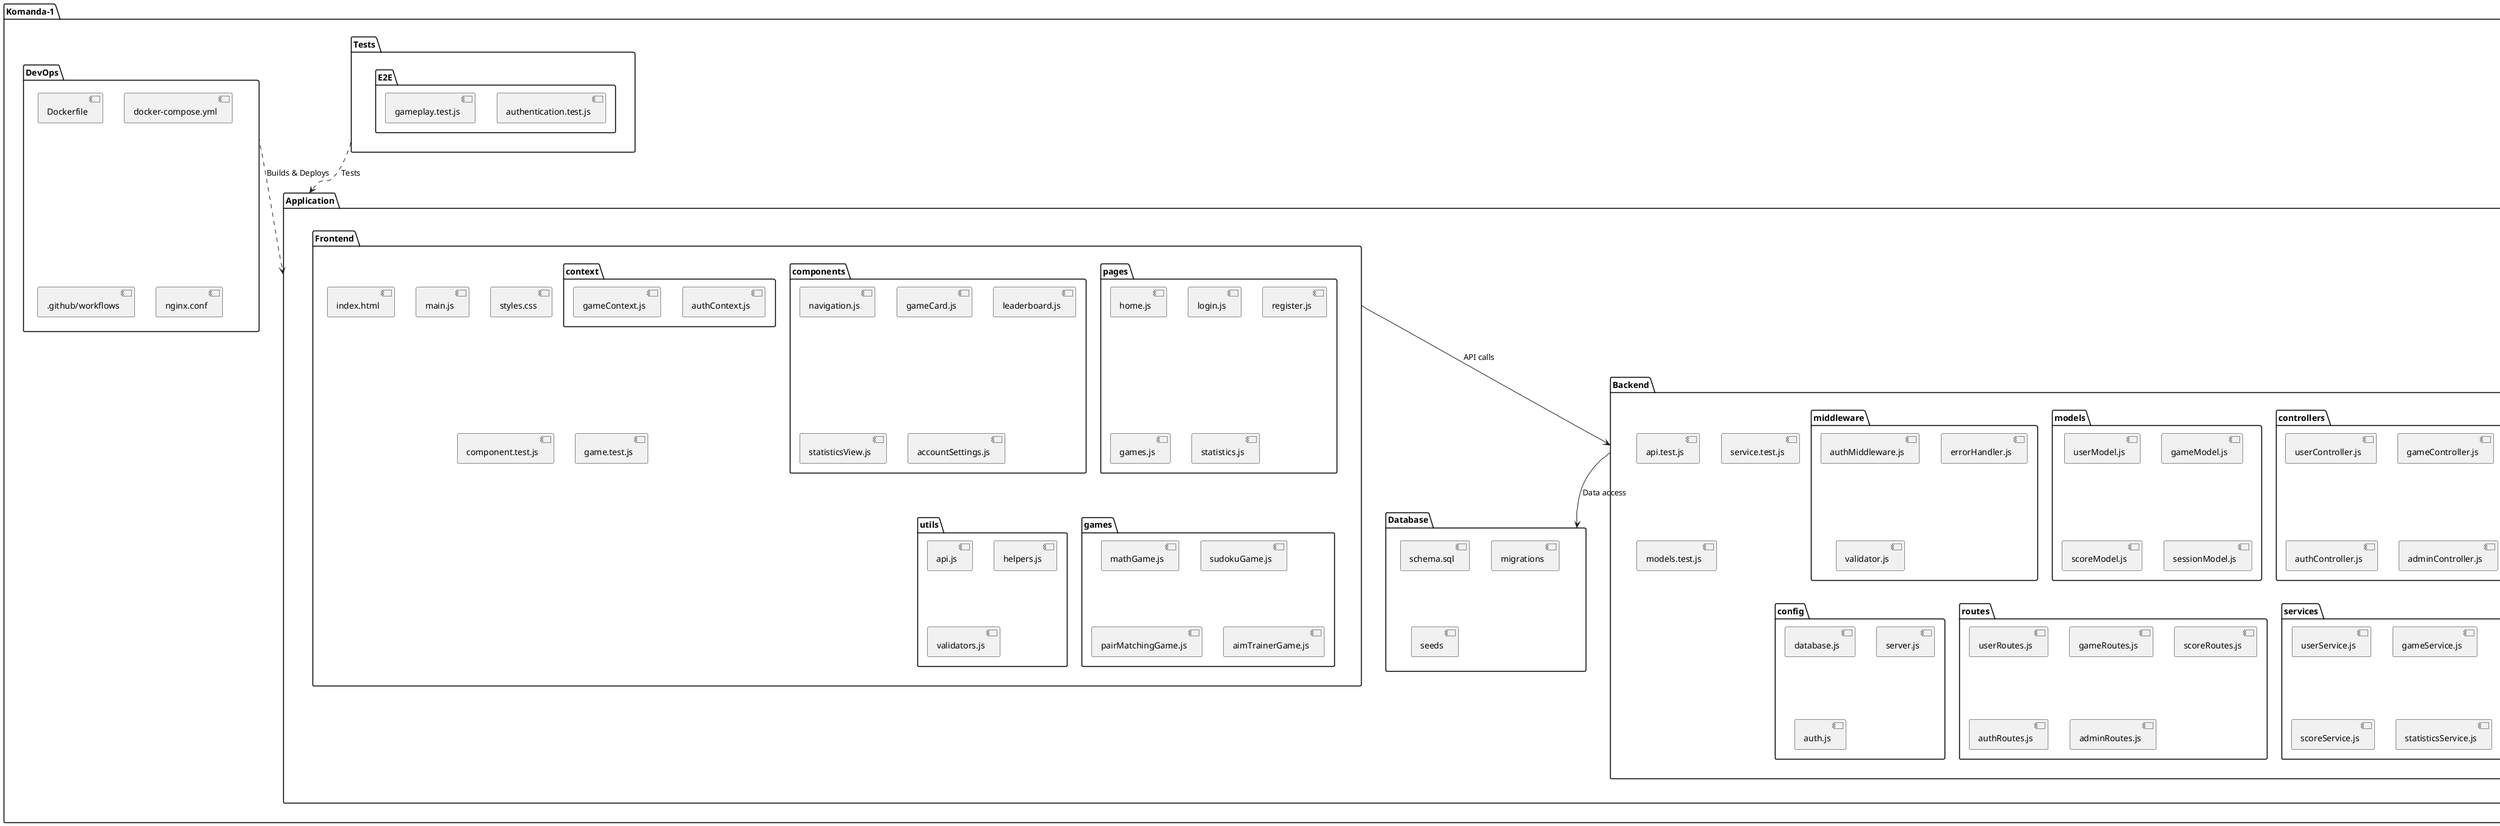 @startuml Package Diagram - Repository Structure

package "Komanda-1" as Root {
  package "Application" {
    package "Frontend" {
      [index.html]
      [main.js]
      [styles.css]
      
      package "pages" {
        [home.js]
        [login.js]
        [register.js]
        [games.js]
        [statistics.js]
      }
      
      package "components" {
        [navigation.js]
        [gameCard.js]
        [leaderboard.js]
        [statisticsView.js]
        [accountSettings.js]
      }
      
      package "games" {
        [mathGame.js]
        [sudokuGame.js]
        [pairMatchingGame.js]
        [aimTrainerGame.js]
      }
      
      package "context" {
        [authContext.js]
        [gameContext.js]
      }
      
      package "utils" {
        [api.js]
        [helpers.js]
        [validators.js]
      }
    }
    
    package "Backend" {
      package "controllers" {
        [userController.js]
        [gameController.js]
        [scoreController.js]
        [authController.js]
        [adminController.js]
      }
      
      package "models" {
        [userModel.js]
        [gameModel.js]
        [scoreModel.js]
        [sessionModel.js]
      }
      
      package "middleware" {
        [authMiddleware.js]
        [errorHandler.js]
        [validator.js]
      }
      
      package "services" {
        [userService.js]
        [gameService.js]
        [scoreService.js]
        [statisticsService.js]
      }
      
      package "routes" {
        [userRoutes.js]
        [gameRoutes.js]
        [scoreRoutes.js]
        [authRoutes.js]
        [adminRoutes.js]
      }
      
      package "config" {
        [database.js]
        [server.js]
        [auth.js]
      }
    }
    
    package "Database" {
      [schema.sql]
      [migrations]
      [seeds]
    }
  }
  
  package "Documentation" {
    [README.md]
    package "UML" {
      [class_diagram.puml]
      [sequence_diagram.puml]
      [use_case.puml]
      [deployment_diagram.puml]
      [domain_model.puml]
    }
    [API_docs.md]
  }
  
  package "Tests" {
    package "Frontend" {
      [component.test.js]
      [game.test.js]
    }
    
    package "Backend" {
      [api.test.js]
      [service.test.js]
      [models.test.js]
    }
    
    package "E2E" {
      [authentication.test.js]
      [gameplay.test.js]
    }
  }
  
  package "DevOps" {
    [Dockerfile]
    [docker-compose.yml]
    [.github/workflows]
    [nginx.conf]
  }
}

' Key Dependencies
Frontend --> Backend : API calls
Backend --> Database : Data access
Tests ..> Application : Tests
DevOps ..> Application : Builds & Deploys

' Detailed Frontend dependencies
Frontend.pages ..> Frontend.components : Uses
Frontend.pages ..> Frontend.context : Uses state
Frontend.pages ..> Frontend.utils : Uses helpers
Frontend.games ..> Frontend.utils : API calls

' Detailed Backend dependencies
Backend.controllers ..> Backend.services : Uses
Backend.services ..> Backend.models : Uses
Backend.routes ..> Backend.controllers : Routes to
Backend.middleware ..> Backend.services : Uses

@enduml
